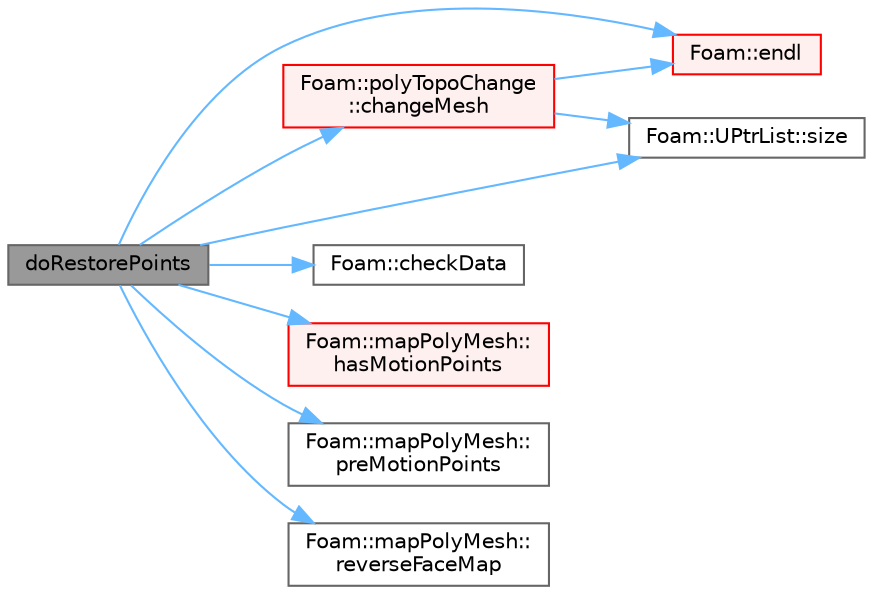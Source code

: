 digraph "doRestorePoints"
{
 // LATEX_PDF_SIZE
  bgcolor="transparent";
  edge [fontname=Helvetica,fontsize=10,labelfontname=Helvetica,labelfontsize=10];
  node [fontname=Helvetica,fontsize=10,shape=box,height=0.2,width=0.4];
  rankdir="LR";
  Node1 [id="Node000001",label="doRestorePoints",height=0.2,width=0.4,color="gray40", fillcolor="grey60", style="filled", fontcolor="black",tooltip=" "];
  Node1 -> Node2 [id="edge1_Node000001_Node000002",color="steelblue1",style="solid",tooltip=" "];
  Node2 [id="Node000002",label="Foam::polyTopoChange\l::changeMesh",height=0.2,width=0.4,color="red", fillcolor="#FFF0F0", style="filled",URL="$classFoam_1_1polyTopoChange.html#aadea253a54827c1e9ba3edf6deb58fe8",tooltip=" "];
  Node2 -> Node7 [id="edge2_Node000002_Node000007",color="steelblue1",style="solid",tooltip=" "];
  Node7 [id="Node000007",label="Foam::endl",height=0.2,width=0.4,color="red", fillcolor="#FFF0F0", style="filled",URL="$namespaceFoam.html#a7d5eca45a323264dc5fe811500ebda47",tooltip=" "];
  Node2 -> Node25 [id="edge3_Node000002_Node000025",color="steelblue1",style="solid",tooltip=" "];
  Node25 [id="Node000025",label="Foam::UPtrList::size",height=0.2,width=0.4,color="grey40", fillcolor="white", style="filled",URL="$classFoam_1_1UPtrList.html#a95603446b248fe1ecf5dc59bcc2eaff0",tooltip=" "];
  Node1 -> Node34 [id="edge4_Node000001_Node000034",color="steelblue1",style="solid",tooltip=" "];
  Node34 [id="Node000034",label="Foam::checkData",height=0.2,width=0.4,color="grey40", fillcolor="white", style="filled",URL="$namespaceFoam.html#ac7ee3b57a297e452e16d8ae61ceba1d4",tooltip=" "];
  Node1 -> Node7 [id="edge5_Node000001_Node000007",color="steelblue1",style="solid",tooltip=" "];
  Node1 -> Node35 [id="edge6_Node000001_Node000035",color="steelblue1",style="solid",tooltip=" "];
  Node35 [id="Node000035",label="Foam::mapPolyMesh::\lhasMotionPoints",height=0.2,width=0.4,color="red", fillcolor="#FFF0F0", style="filled",URL="$classFoam_1_1mapPolyMesh.html#aff98fc11bbc5b4a9e049d75f552357f2",tooltip=" "];
  Node1 -> Node36 [id="edge7_Node000001_Node000036",color="steelblue1",style="solid",tooltip=" "];
  Node36 [id="Node000036",label="Foam::mapPolyMesh::\lpreMotionPoints",height=0.2,width=0.4,color="grey40", fillcolor="white", style="filled",URL="$classFoam_1_1mapPolyMesh.html#a97c002f050ac161051d5fe3c9796fc37",tooltip=" "];
  Node1 -> Node37 [id="edge8_Node000001_Node000037",color="steelblue1",style="solid",tooltip=" "];
  Node37 [id="Node000037",label="Foam::mapPolyMesh::\lreverseFaceMap",height=0.2,width=0.4,color="grey40", fillcolor="white", style="filled",URL="$classFoam_1_1mapPolyMesh.html#ae96b688ace0ba72f13b66260e75d51bf",tooltip=" "];
  Node1 -> Node25 [id="edge9_Node000001_Node000025",color="steelblue1",style="solid",tooltip=" "];
}

